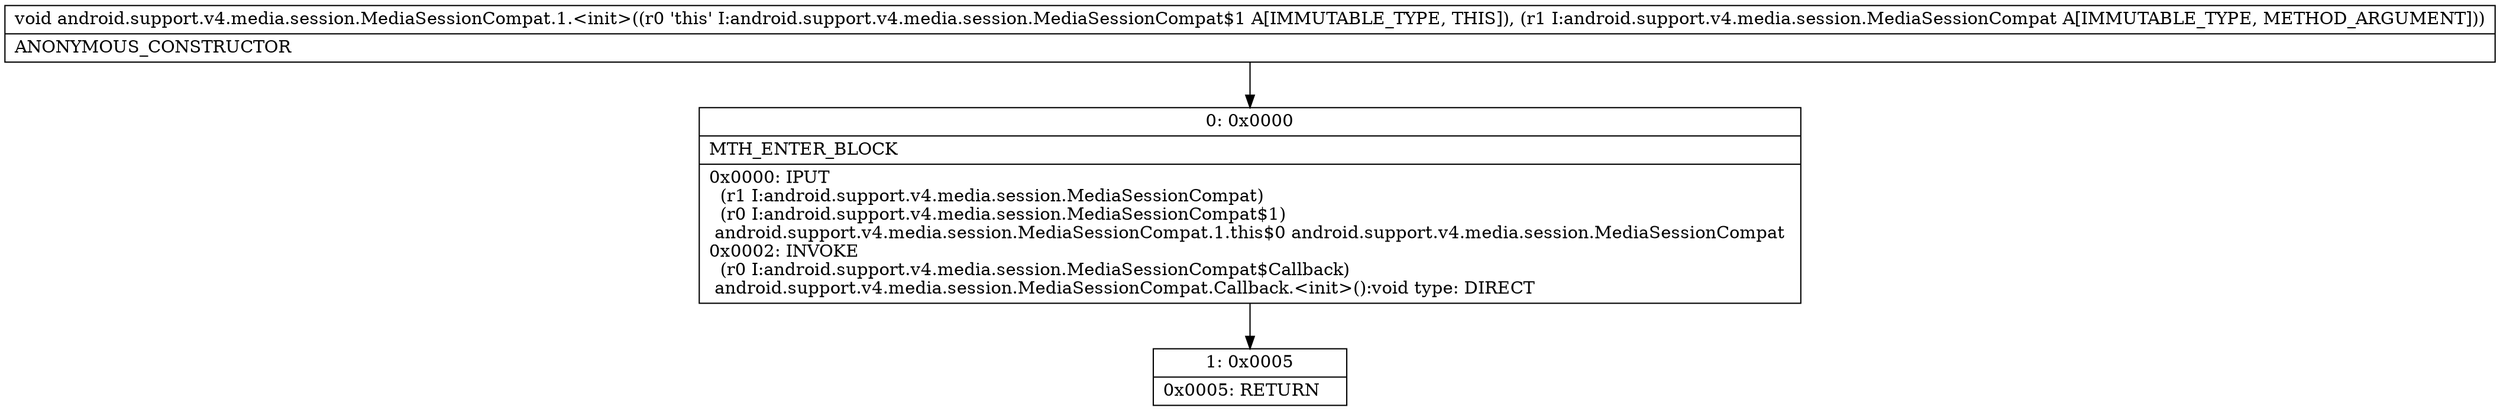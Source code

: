 digraph "CFG forandroid.support.v4.media.session.MediaSessionCompat.1.\<init\>(Landroid\/support\/v4\/media\/session\/MediaSessionCompat;)V" {
Node_0 [shape=record,label="{0\:\ 0x0000|MTH_ENTER_BLOCK\l|0x0000: IPUT  \l  (r1 I:android.support.v4.media.session.MediaSessionCompat)\l  (r0 I:android.support.v4.media.session.MediaSessionCompat$1)\l android.support.v4.media.session.MediaSessionCompat.1.this$0 android.support.v4.media.session.MediaSessionCompat \l0x0002: INVOKE  \l  (r0 I:android.support.v4.media.session.MediaSessionCompat$Callback)\l android.support.v4.media.session.MediaSessionCompat.Callback.\<init\>():void type: DIRECT \l}"];
Node_1 [shape=record,label="{1\:\ 0x0005|0x0005: RETURN   \l}"];
MethodNode[shape=record,label="{void android.support.v4.media.session.MediaSessionCompat.1.\<init\>((r0 'this' I:android.support.v4.media.session.MediaSessionCompat$1 A[IMMUTABLE_TYPE, THIS]), (r1 I:android.support.v4.media.session.MediaSessionCompat A[IMMUTABLE_TYPE, METHOD_ARGUMENT]))  | ANONYMOUS_CONSTRUCTOR\l}"];
MethodNode -> Node_0;
Node_0 -> Node_1;
}

